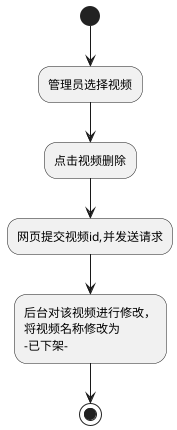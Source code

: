 @startuml
(*)  --> "管理员选择视频"
--> "点击视频删除"
--> "网页提交视频id,并发送请求"
--> "后台对该视频进行修改，\n将视频名称修改为\n-已下架-"
-->(*)
@enduml
